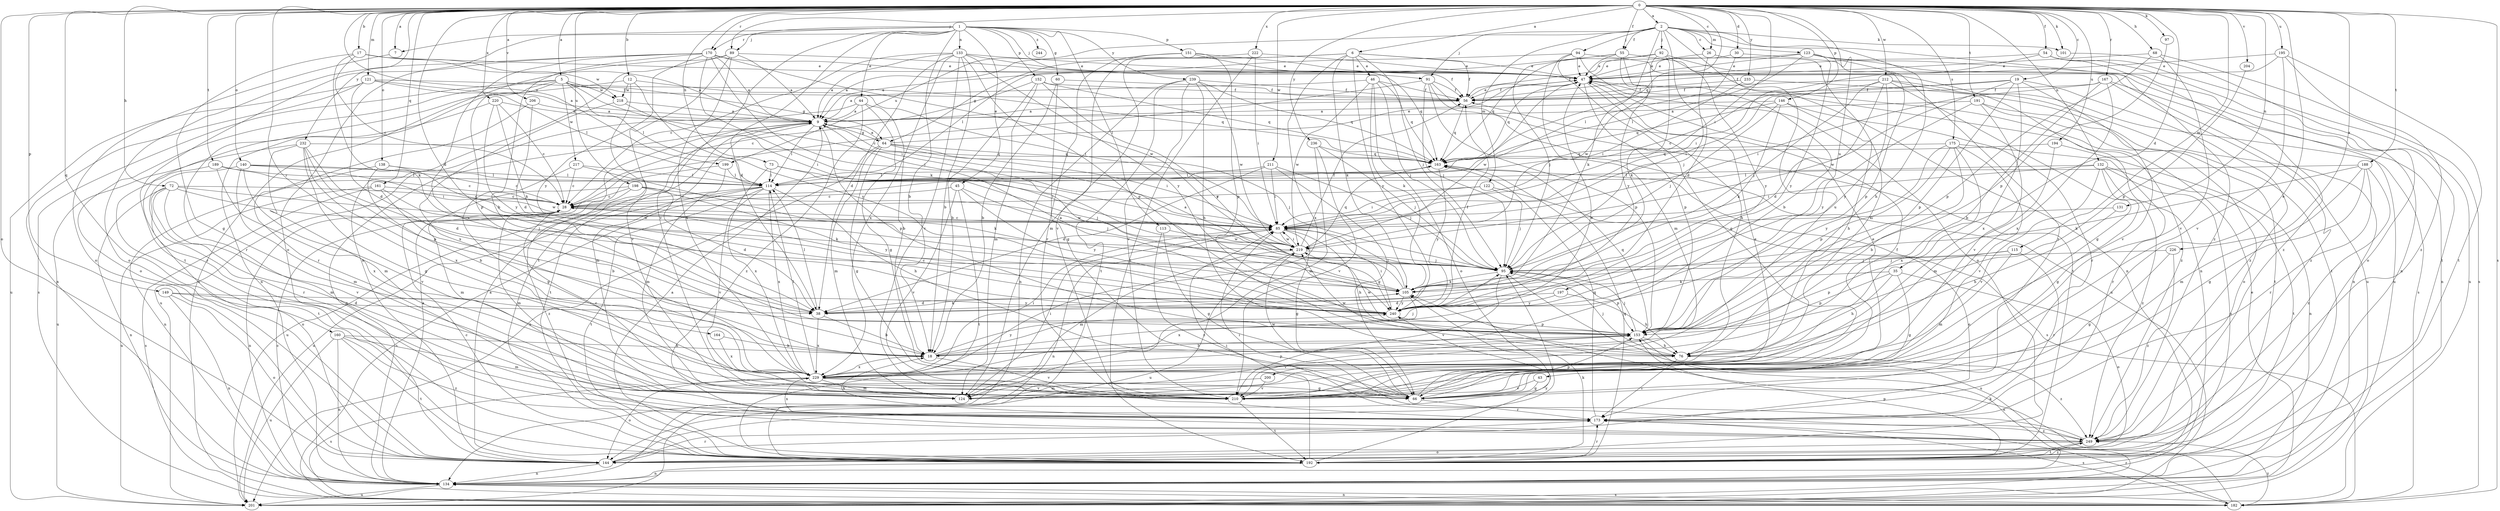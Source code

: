 strict digraph  {
0;
1;
2;
5;
6;
7;
9;
12;
17;
18;
19;
26;
28;
30;
35;
38;
43;
44;
45;
46;
47;
54;
55;
56;
60;
64;
66;
68;
72;
73;
76;
85;
89;
91;
92;
94;
95;
97;
101;
105;
113;
114;
115;
121;
122;
123;
124;
131;
132;
133;
134;
138;
140;
144;
146;
149;
151;
152;
153;
160;
161;
163;
164;
167;
170;
173;
175;
182;
188;
189;
191;
192;
194;
195;
197;
198;
199;
200;
201;
204;
206;
210;
211;
212;
217;
218;
219;
220;
222;
226;
229;
232;
233;
236;
239;
240;
244;
249;
0 -> 2  [label=a];
0 -> 5  [label=a];
0 -> 6  [label=a];
0 -> 7  [label=a];
0 -> 12  [label=b];
0 -> 17  [label=b];
0 -> 19  [label=c];
0 -> 26  [label=c];
0 -> 30  [label=d];
0 -> 35  [label=d];
0 -> 38  [label=d];
0 -> 43  [label=e];
0 -> 54  [label=f];
0 -> 55  [label=f];
0 -> 68  [label=h];
0 -> 72  [label=h];
0 -> 73  [label=h];
0 -> 85  [label=i];
0 -> 89  [label=j];
0 -> 97  [label=k];
0 -> 101  [label=k];
0 -> 115  [label=m];
0 -> 121  [label=m];
0 -> 131  [label=n];
0 -> 132  [label=n];
0 -> 138  [label=o];
0 -> 140  [label=o];
0 -> 144  [label=o];
0 -> 146  [label=p];
0 -> 149  [label=p];
0 -> 160  [label=q];
0 -> 161  [label=q];
0 -> 163  [label=q];
0 -> 164  [label=r];
0 -> 167  [label=r];
0 -> 170  [label=r];
0 -> 175  [label=s];
0 -> 182  [label=s];
0 -> 188  [label=t];
0 -> 189  [label=t];
0 -> 191  [label=t];
0 -> 194  [label=u];
0 -> 195  [label=u];
0 -> 197  [label=u];
0 -> 198  [label=u];
0 -> 199  [label=u];
0 -> 204  [label=v];
0 -> 206  [label=v];
0 -> 211  [label=w];
0 -> 212  [label=w];
0 -> 220  [label=x];
0 -> 222  [label=x];
0 -> 226  [label=x];
0 -> 232  [label=y];
0 -> 233  [label=y];
0 -> 236  [label=y];
1 -> 7  [label=a];
1 -> 18  [label=b];
1 -> 38  [label=d];
1 -> 44  [label=e];
1 -> 45  [label=e];
1 -> 60  [label=g];
1 -> 89  [label=j];
1 -> 91  [label=j];
1 -> 113  [label=l];
1 -> 133  [label=n];
1 -> 144  [label=o];
1 -> 151  [label=p];
1 -> 152  [label=p];
1 -> 170  [label=r];
1 -> 210  [label=v];
1 -> 239  [label=y];
1 -> 244  [label=z];
2 -> 26  [label=c];
2 -> 38  [label=d];
2 -> 55  [label=f];
2 -> 76  [label=h];
2 -> 91  [label=j];
2 -> 92  [label=j];
2 -> 94  [label=j];
2 -> 101  [label=k];
2 -> 105  [label=k];
2 -> 122  [label=m];
2 -> 123  [label=m];
2 -> 199  [label=u];
2 -> 200  [label=u];
2 -> 249  [label=z];
5 -> 64  [label=g];
5 -> 85  [label=i];
5 -> 114  [label=l];
5 -> 144  [label=o];
5 -> 153  [label=p];
5 -> 163  [label=q];
5 -> 173  [label=r];
5 -> 182  [label=s];
5 -> 217  [label=w];
5 -> 218  [label=w];
6 -> 9  [label=a];
6 -> 46  [label=e];
6 -> 47  [label=e];
6 -> 56  [label=f];
6 -> 64  [label=g];
6 -> 95  [label=j];
6 -> 105  [label=k];
6 -> 229  [label=x];
6 -> 240  [label=y];
7 -> 144  [label=o];
9 -> 64  [label=g];
9 -> 114  [label=l];
9 -> 124  [label=m];
9 -> 134  [label=n];
9 -> 153  [label=p];
9 -> 192  [label=t];
12 -> 85  [label=i];
12 -> 134  [label=n];
12 -> 210  [label=v];
12 -> 218  [label=w];
12 -> 240  [label=y];
17 -> 9  [label=a];
17 -> 28  [label=c];
17 -> 47  [label=e];
17 -> 66  [label=g];
17 -> 105  [label=k];
17 -> 218  [label=w];
18 -> 47  [label=e];
18 -> 95  [label=j];
18 -> 210  [label=v];
18 -> 229  [label=x];
18 -> 240  [label=y];
19 -> 56  [label=f];
19 -> 85  [label=i];
19 -> 153  [label=p];
19 -> 210  [label=v];
19 -> 219  [label=w];
19 -> 229  [label=x];
19 -> 249  [label=z];
26 -> 47  [label=e];
26 -> 95  [label=j];
26 -> 229  [label=x];
28 -> 85  [label=i];
28 -> 124  [label=m];
28 -> 134  [label=n];
30 -> 47  [label=e];
30 -> 114  [label=l];
30 -> 153  [label=p];
35 -> 66  [label=g];
35 -> 76  [label=h];
35 -> 105  [label=k];
35 -> 144  [label=o];
35 -> 153  [label=p];
38 -> 18  [label=b];
38 -> 105  [label=k];
38 -> 114  [label=l];
38 -> 229  [label=x];
43 -> 66  [label=g];
43 -> 210  [label=v];
44 -> 9  [label=a];
44 -> 18  [label=b];
44 -> 66  [label=g];
44 -> 201  [label=u];
44 -> 249  [label=z];
45 -> 28  [label=c];
45 -> 95  [label=j];
45 -> 192  [label=t];
45 -> 210  [label=v];
45 -> 240  [label=y];
46 -> 9  [label=a];
46 -> 56  [label=f];
46 -> 95  [label=j];
46 -> 105  [label=k];
46 -> 144  [label=o];
46 -> 163  [label=q];
46 -> 219  [label=w];
47 -> 56  [label=f];
47 -> 76  [label=h];
47 -> 153  [label=p];
47 -> 163  [label=q];
47 -> 219  [label=w];
47 -> 249  [label=z];
54 -> 47  [label=e];
54 -> 85  [label=i];
54 -> 144  [label=o];
54 -> 201  [label=u];
54 -> 249  [label=z];
55 -> 9  [label=a];
55 -> 18  [label=b];
55 -> 47  [label=e];
55 -> 95  [label=j];
55 -> 134  [label=n];
55 -> 240  [label=y];
56 -> 9  [label=a];
56 -> 47  [label=e];
56 -> 163  [label=q];
60 -> 18  [label=b];
60 -> 56  [label=f];
60 -> 66  [label=g];
64 -> 9  [label=a];
64 -> 47  [label=e];
64 -> 66  [label=g];
64 -> 85  [label=i];
64 -> 95  [label=j];
64 -> 124  [label=m];
64 -> 163  [label=q];
64 -> 201  [label=u];
66 -> 56  [label=f];
66 -> 153  [label=p];
66 -> 173  [label=r];
66 -> 219  [label=w];
68 -> 47  [label=e];
68 -> 153  [label=p];
68 -> 182  [label=s];
68 -> 210  [label=v];
72 -> 28  [label=c];
72 -> 95  [label=j];
72 -> 124  [label=m];
72 -> 134  [label=n];
72 -> 144  [label=o];
72 -> 210  [label=v];
72 -> 219  [label=w];
73 -> 85  [label=i];
73 -> 95  [label=j];
73 -> 114  [label=l];
73 -> 229  [label=x];
76 -> 95  [label=j];
76 -> 173  [label=r];
76 -> 219  [label=w];
76 -> 249  [label=z];
85 -> 28  [label=c];
85 -> 66  [label=g];
85 -> 76  [label=h];
85 -> 134  [label=n];
85 -> 219  [label=w];
89 -> 9  [label=a];
89 -> 47  [label=e];
89 -> 144  [label=o];
89 -> 182  [label=s];
89 -> 192  [label=t];
89 -> 229  [label=x];
91 -> 28  [label=c];
91 -> 56  [label=f];
91 -> 95  [label=j];
91 -> 153  [label=p];
91 -> 192  [label=t];
91 -> 201  [label=u];
92 -> 47  [label=e];
92 -> 105  [label=k];
92 -> 163  [label=q];
92 -> 201  [label=u];
92 -> 219  [label=w];
92 -> 240  [label=y];
94 -> 47  [label=e];
94 -> 66  [label=g];
94 -> 114  [label=l];
94 -> 124  [label=m];
94 -> 134  [label=n];
94 -> 144  [label=o];
95 -> 105  [label=k];
95 -> 153  [label=p];
95 -> 201  [label=u];
95 -> 210  [label=v];
97 -> 153  [label=p];
101 -> 192  [label=t];
105 -> 9  [label=a];
105 -> 38  [label=d];
105 -> 85  [label=i];
105 -> 229  [label=x];
105 -> 240  [label=y];
113 -> 66  [label=g];
113 -> 219  [label=w];
113 -> 249  [label=z];
114 -> 28  [label=c];
114 -> 76  [label=h];
114 -> 182  [label=s];
114 -> 192  [label=t];
114 -> 201  [label=u];
114 -> 210  [label=v];
114 -> 229  [label=x];
115 -> 95  [label=j];
115 -> 124  [label=m];
115 -> 153  [label=p];
115 -> 173  [label=r];
121 -> 9  [label=a];
121 -> 38  [label=d];
121 -> 56  [label=f];
121 -> 114  [label=l];
121 -> 134  [label=n];
121 -> 201  [label=u];
122 -> 28  [label=c];
122 -> 85  [label=i];
122 -> 95  [label=j];
122 -> 144  [label=o];
123 -> 47  [label=e];
123 -> 56  [label=f];
123 -> 114  [label=l];
123 -> 134  [label=n];
123 -> 173  [label=r];
123 -> 201  [label=u];
123 -> 240  [label=y];
124 -> 47  [label=e];
124 -> 85  [label=i];
131 -> 76  [label=h];
131 -> 85  [label=i];
132 -> 66  [label=g];
132 -> 85  [label=i];
132 -> 114  [label=l];
132 -> 144  [label=o];
132 -> 192  [label=t];
132 -> 210  [label=v];
132 -> 249  [label=z];
133 -> 9  [label=a];
133 -> 18  [label=b];
133 -> 28  [label=c];
133 -> 38  [label=d];
133 -> 47  [label=e];
133 -> 56  [label=f];
133 -> 153  [label=p];
133 -> 210  [label=v];
133 -> 229  [label=x];
133 -> 240  [label=y];
134 -> 9  [label=a];
134 -> 28  [label=c];
134 -> 182  [label=s];
134 -> 201  [label=u];
138 -> 18  [label=b];
138 -> 114  [label=l];
138 -> 134  [label=n];
138 -> 219  [label=w];
140 -> 28  [label=c];
140 -> 85  [label=i];
140 -> 114  [label=l];
140 -> 124  [label=m];
140 -> 173  [label=r];
140 -> 210  [label=v];
144 -> 9  [label=a];
144 -> 95  [label=j];
144 -> 134  [label=n];
144 -> 173  [label=r];
146 -> 9  [label=a];
146 -> 76  [label=h];
146 -> 95  [label=j];
146 -> 105  [label=k];
146 -> 163  [label=q];
146 -> 173  [label=r];
149 -> 38  [label=d];
149 -> 134  [label=n];
149 -> 144  [label=o];
149 -> 240  [label=y];
151 -> 47  [label=e];
151 -> 153  [label=p];
151 -> 163  [label=q];
151 -> 173  [label=r];
151 -> 210  [label=v];
152 -> 18  [label=b];
152 -> 28  [label=c];
152 -> 56  [label=f];
152 -> 124  [label=m];
152 -> 163  [label=q];
152 -> 240  [label=y];
153 -> 18  [label=b];
153 -> 76  [label=h];
153 -> 95  [label=j];
153 -> 134  [label=n];
153 -> 163  [label=q];
153 -> 210  [label=v];
153 -> 219  [label=w];
160 -> 18  [label=b];
160 -> 124  [label=m];
160 -> 134  [label=n];
160 -> 192  [label=t];
160 -> 201  [label=u];
160 -> 249  [label=z];
161 -> 18  [label=b];
161 -> 28  [label=c];
161 -> 105  [label=k];
161 -> 182  [label=s];
161 -> 201  [label=u];
163 -> 114  [label=l];
163 -> 182  [label=s];
163 -> 240  [label=y];
164 -> 18  [label=b];
164 -> 229  [label=x];
167 -> 18  [label=b];
167 -> 56  [label=f];
167 -> 85  [label=i];
167 -> 134  [label=n];
167 -> 229  [label=x];
167 -> 249  [label=z];
170 -> 9  [label=a];
170 -> 18  [label=b];
170 -> 47  [label=e];
170 -> 95  [label=j];
170 -> 105  [label=k];
170 -> 144  [label=o];
170 -> 192  [label=t];
170 -> 219  [label=w];
170 -> 229  [label=x];
170 -> 240  [label=y];
173 -> 18  [label=b];
173 -> 163  [label=q];
173 -> 182  [label=s];
173 -> 229  [label=x];
173 -> 249  [label=z];
175 -> 18  [label=b];
175 -> 153  [label=p];
175 -> 163  [label=q];
175 -> 173  [label=r];
175 -> 210  [label=v];
175 -> 229  [label=x];
175 -> 240  [label=y];
182 -> 105  [label=k];
182 -> 134  [label=n];
182 -> 173  [label=r];
182 -> 249  [label=z];
188 -> 66  [label=g];
188 -> 105  [label=k];
188 -> 114  [label=l];
188 -> 124  [label=m];
188 -> 173  [label=r];
188 -> 249  [label=z];
189 -> 28  [label=c];
189 -> 114  [label=l];
189 -> 192  [label=t];
189 -> 229  [label=x];
191 -> 9  [label=a];
191 -> 144  [label=o];
191 -> 192  [label=t];
191 -> 210  [label=v];
191 -> 240  [label=y];
192 -> 9  [label=a];
192 -> 28  [label=c];
192 -> 85  [label=i];
192 -> 105  [label=k];
192 -> 134  [label=n];
192 -> 153  [label=p];
192 -> 163  [label=q];
192 -> 173  [label=r];
192 -> 240  [label=y];
192 -> 249  [label=z];
194 -> 124  [label=m];
194 -> 134  [label=n];
194 -> 163  [label=q];
195 -> 47  [label=e];
195 -> 56  [label=f];
195 -> 192  [label=t];
195 -> 210  [label=v];
195 -> 249  [label=z];
197 -> 38  [label=d];
197 -> 76  [label=h];
197 -> 240  [label=y];
198 -> 28  [label=c];
198 -> 38  [label=d];
198 -> 124  [label=m];
198 -> 219  [label=w];
198 -> 240  [label=y];
198 -> 249  [label=z];
199 -> 114  [label=l];
199 -> 124  [label=m];
199 -> 201  [label=u];
200 -> 124  [label=m];
200 -> 210  [label=v];
201 -> 47  [label=e];
204 -> 153  [label=p];
206 -> 9  [label=a];
206 -> 38  [label=d];
206 -> 173  [label=r];
210 -> 28  [label=c];
210 -> 47  [label=e];
210 -> 192  [label=t];
211 -> 38  [label=d];
211 -> 66  [label=g];
211 -> 85  [label=i];
211 -> 95  [label=j];
211 -> 114  [label=l];
212 -> 28  [label=c];
212 -> 38  [label=d];
212 -> 56  [label=f];
212 -> 66  [label=g];
212 -> 95  [label=j];
212 -> 134  [label=n];
212 -> 182  [label=s];
212 -> 240  [label=y];
217 -> 28  [label=c];
217 -> 66  [label=g];
217 -> 105  [label=k];
217 -> 114  [label=l];
218 -> 9  [label=a];
218 -> 85  [label=i];
218 -> 229  [label=x];
219 -> 56  [label=f];
219 -> 85  [label=i];
219 -> 95  [label=j];
219 -> 124  [label=m];
219 -> 163  [label=q];
219 -> 201  [label=u];
220 -> 9  [label=a];
220 -> 28  [label=c];
220 -> 105  [label=k];
220 -> 173  [label=r];
220 -> 240  [label=y];
222 -> 47  [label=e];
222 -> 85  [label=i];
222 -> 124  [label=m];
222 -> 192  [label=t];
226 -> 66  [label=g];
226 -> 95  [label=j];
226 -> 249  [label=z];
229 -> 66  [label=g];
229 -> 85  [label=i];
229 -> 114  [label=l];
229 -> 124  [label=m];
229 -> 144  [label=o];
229 -> 153  [label=p];
229 -> 182  [label=s];
229 -> 210  [label=v];
232 -> 38  [label=d];
232 -> 66  [label=g];
232 -> 124  [label=m];
232 -> 153  [label=p];
232 -> 163  [label=q];
232 -> 201  [label=u];
232 -> 229  [label=x];
233 -> 56  [label=f];
233 -> 85  [label=i];
233 -> 192  [label=t];
236 -> 95  [label=j];
236 -> 124  [label=m];
236 -> 163  [label=q];
236 -> 210  [label=v];
239 -> 56  [label=f];
239 -> 76  [label=h];
239 -> 134  [label=n];
239 -> 163  [label=q];
239 -> 192  [label=t];
239 -> 210  [label=v];
239 -> 219  [label=w];
240 -> 9  [label=a];
240 -> 28  [label=c];
240 -> 56  [label=f];
240 -> 85  [label=i];
240 -> 153  [label=p];
249 -> 85  [label=i];
249 -> 144  [label=o];
249 -> 192  [label=t];
}
